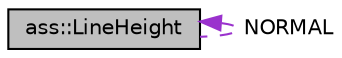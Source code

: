 digraph "ass::LineHeight"
{
 // LATEX_PDF_SIZE
  edge [fontname="Helvetica",fontsize="10",labelfontname="Helvetica",labelfontsize="10"];
  node [fontname="Helvetica",fontsize="10",shape=record];
  Node1 [label="ass::LineHeight",height=0.2,width=0.4,color="black", fillcolor="grey75", style="filled", fontcolor="black",tooltip="Controls line height multiplier of the font of the AView."];
  Node1 -> Node1 [dir="back",color="darkorchid3",fontsize="10",style="dashed",label=" NORMAL" ,fontname="Helvetica"];
}
